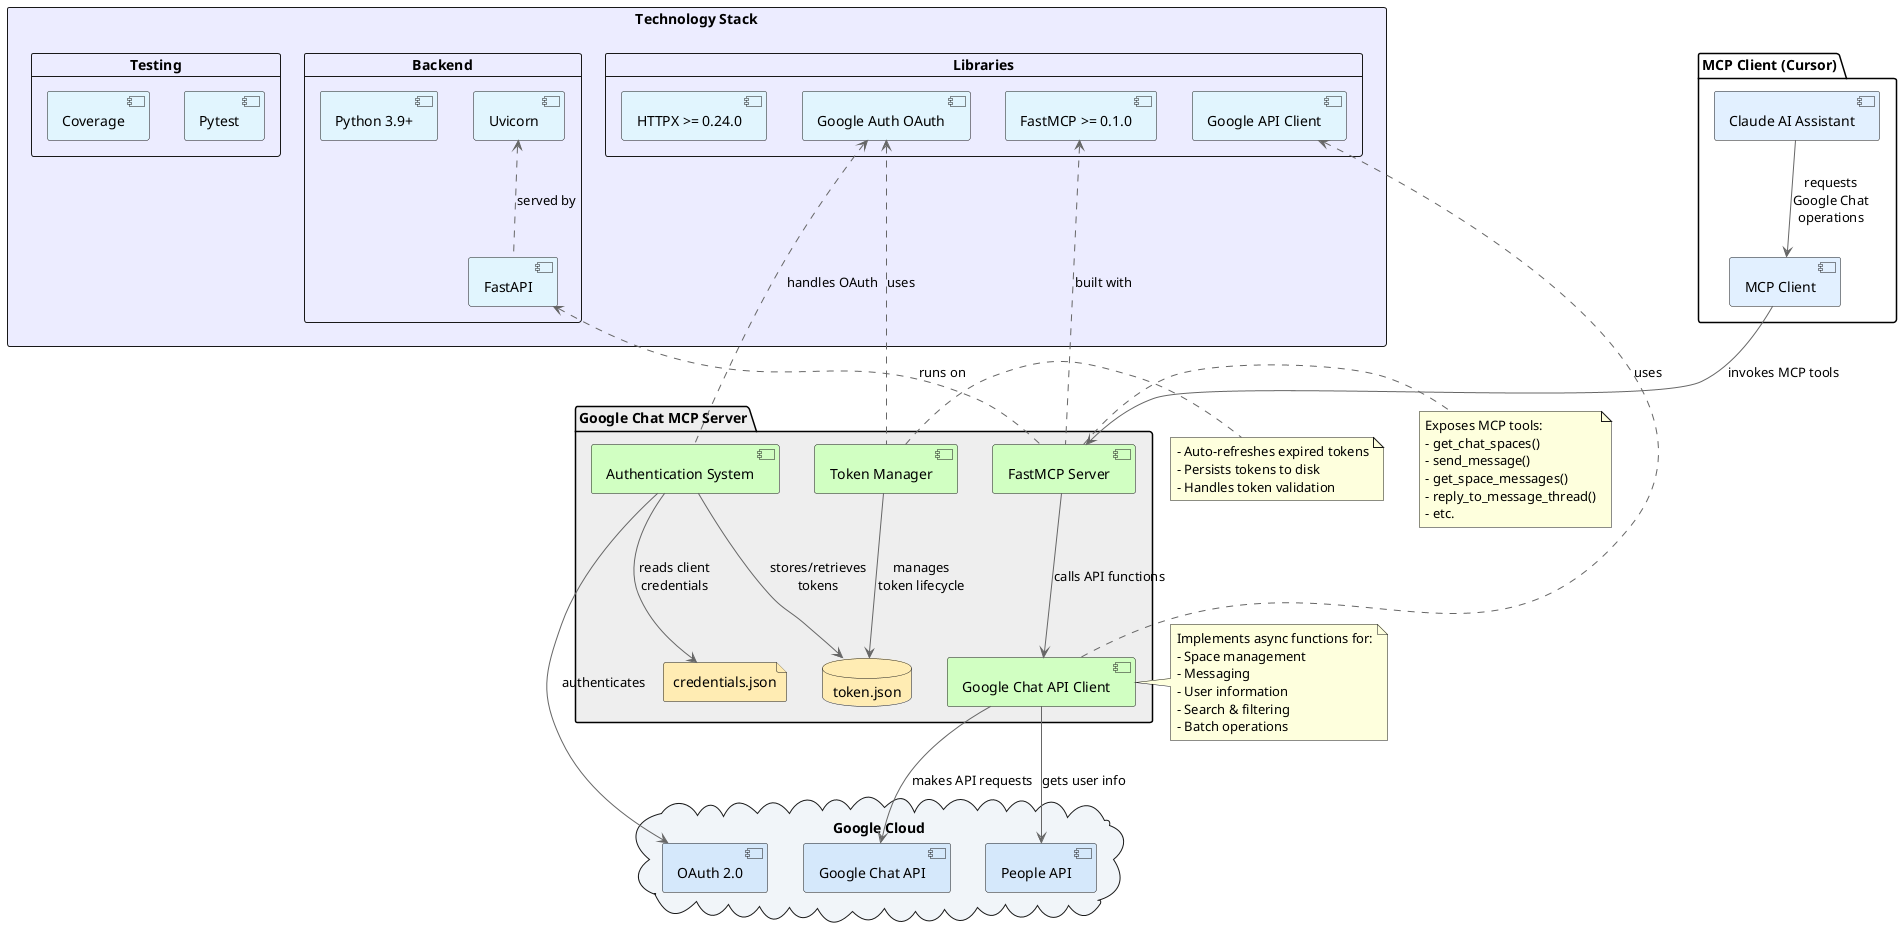 @startuml Google Chat MCP Server Architecture

' Define styles for better visualization
skinparam {
  ComponentStyle uml2
  BackgroundColor white
  ArrowColor #666666
  BorderColor #666666
  FontName Arial
  FontSize 12
}

' Define the components
package "MCP Client (Cursor)" {
  [Claude AI Assistant] as Claude #E2F0FF
  [MCP Client] as MCPClient #E2F0FF
}

package "Google Chat MCP Server" #EEEEEE {
  [FastMCP Server] as FastMCP #D1FFC2
  [Google Chat API Client] as APIClient #D1FFC2
  [Authentication System] as Auth #D1FFC2
  [Token Manager] as TokenManager #D1FFC2
  
  database "token.json" as TokenDB #FFECB3
  file "credentials.json" as CredFile #FFECB3
}

cloud "Google Cloud" #F1F5F9 {
  [Google Chat API] as GoogleChatAPI #D5E8FB
  [People API] as PeopleAPI #D5E8FB
  [OAuth 2.0] as OAuth #D5E8FB
}

' Define relationships
Claude --> MCPClient : requests\nGoogle Chat\noperations
MCPClient --> FastMCP : invokes MCP tools
FastMCP --> APIClient : calls API functions
APIClient --> GoogleChatAPI : makes API requests
APIClient --> PeopleAPI : gets user info
Auth --> OAuth : authenticates
Auth --> TokenDB : stores/retrieves\ntokens
TokenManager --> TokenDB : manages\ntoken lifecycle
Auth --> CredFile : reads client\ncredentials

' Tech stack and libraries
rectangle "Technology Stack" as TechStack #ECECFF {
  card "Backend" as Backend {
    component "Python 3.9+" as Python #E1F5FE
    component "FastAPI" as FastAPI #E1F5FE
    component "Uvicorn" as Uvicorn #E1F5FE
  }
  
  card "Libraries" as Libs {
    component "FastMCP >= 0.1.0" as FastMCPLib #E1F5FE
    component "Google API Client" as GoogleAPIClient #E1F5FE
    component "Google Auth OAuth" as GoogleAuthOAuth #E1F5FE
    component "HTTPX >= 0.24.0" as HTTPX #E1F5FE
  }
  
  card "Testing" as Testing {
    component "Pytest" as Pytest #E1F5FE
    component "Coverage" as Coverage #E1F5FE
  }
}

' Relationship between components and tech stack
APIClient .up.> GoogleAPIClient : uses
TokenManager .up.> GoogleAuthOAuth : uses
FastMCP .up.> FastMCPLib : built with
FastMCP .up.> FastAPI : runs on
FastAPI .up.> Uvicorn : served by
Auth .up.> GoogleAuthOAuth : handles OAuth

' Define component relationships with more details
note right of FastMCP
  Exposes MCP tools:
  - get_chat_spaces()
  - send_message()
  - get_space_messages()
  - reply_to_message_thread()
  - etc.
end note

note right of TokenManager
  - Auto-refreshes expired tokens
  - Persists tokens to disk
  - Handles token validation
end note

note right of APIClient
  Implements async functions for:
  - Space management
  - Messaging
  - User information
  - Search & filtering
  - Batch operations
end note

@enduml 